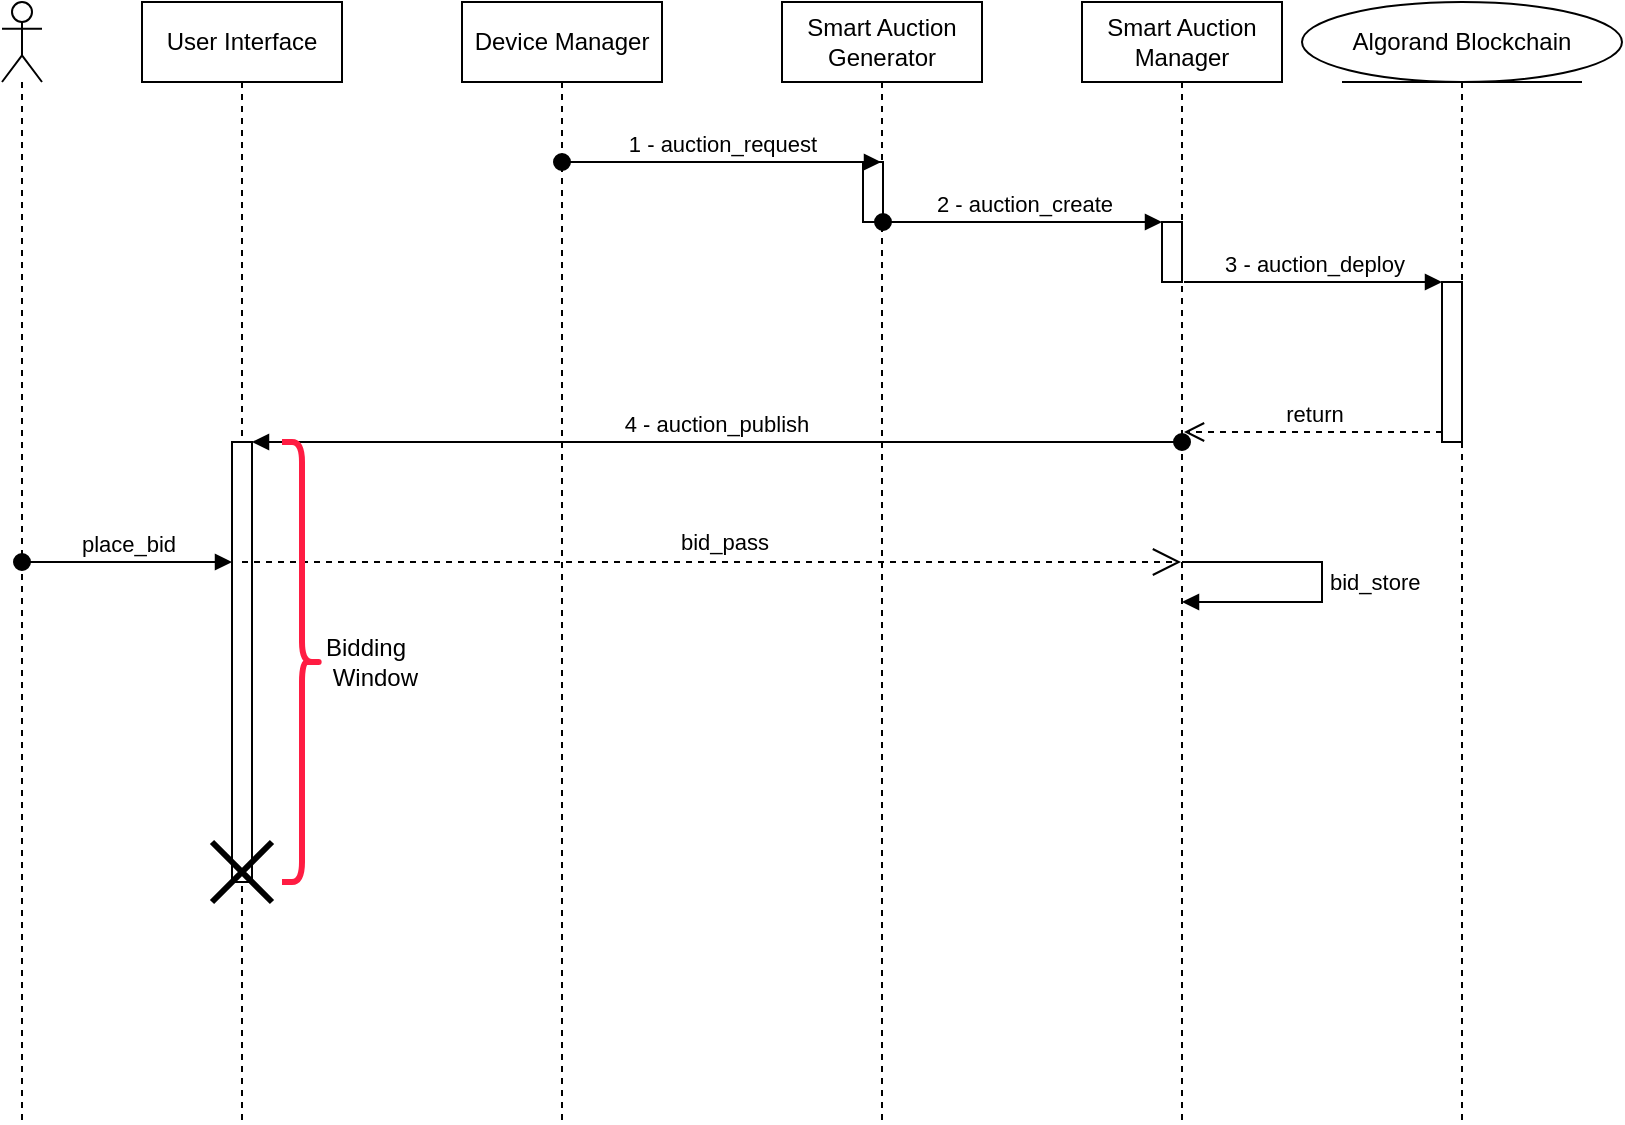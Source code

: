 <mxfile version="21.2.9" type="github">
  <diagram name="Pagina-1" id="DZtC7V4ZbZOl91H6jhJw">
    <mxGraphModel dx="838" dy="663" grid="1" gridSize="10" guides="1" tooltips="1" connect="1" arrows="1" fold="1" page="1" pageScale="1" pageWidth="827" pageHeight="1169" math="0" shadow="0">
      <root>
        <mxCell id="0" />
        <mxCell id="1" parent="0" />
        <mxCell id="v9cwIrvtGYx73TXp7SWS-9" value="" style="shape=umlLifeline;perimeter=lifelinePerimeter;whiteSpace=wrap;html=1;container=1;dropTarget=0;collapsible=0;recursiveResize=0;outlineConnect=0;portConstraint=eastwest;newEdgeStyle={&quot;edgeStyle&quot;:&quot;elbowEdgeStyle&quot;,&quot;elbow&quot;:&quot;vertical&quot;,&quot;curved&quot;:0,&quot;rounded&quot;:0};participant=umlActor;" vertex="1" parent="1">
          <mxGeometry x="10" y="40" width="20" height="560" as="geometry" />
        </mxCell>
        <mxCell id="v9cwIrvtGYx73TXp7SWS-10" value="User Interface" style="shape=umlLifeline;perimeter=lifelinePerimeter;whiteSpace=wrap;html=1;container=1;dropTarget=0;collapsible=0;recursiveResize=0;outlineConnect=0;portConstraint=eastwest;newEdgeStyle={&quot;edgeStyle&quot;:&quot;elbowEdgeStyle&quot;,&quot;elbow&quot;:&quot;vertical&quot;,&quot;curved&quot;:0,&quot;rounded&quot;:0};" vertex="1" parent="1">
          <mxGeometry x="80" y="40" width="100" height="560" as="geometry" />
        </mxCell>
        <mxCell id="v9cwIrvtGYx73TXp7SWS-32" value="" style="html=1;points=[];perimeter=orthogonalPerimeter;outlineConnect=0;targetShapes=umlLifeline;portConstraint=eastwest;newEdgeStyle={&quot;edgeStyle&quot;:&quot;elbowEdgeStyle&quot;,&quot;elbow&quot;:&quot;vertical&quot;,&quot;curved&quot;:0,&quot;rounded&quot;:0};" vertex="1" parent="v9cwIrvtGYx73TXp7SWS-10">
          <mxGeometry x="45" y="220" width="10" height="220" as="geometry" />
        </mxCell>
        <mxCell id="v9cwIrvtGYx73TXp7SWS-41" value="" style="shape=umlDestroy;whiteSpace=wrap;html=1;strokeWidth=3;targetShapes=umlLifeline;" vertex="1" parent="v9cwIrvtGYx73TXp7SWS-10">
          <mxGeometry x="35" y="420" width="30" height="30" as="geometry" />
        </mxCell>
        <mxCell id="v9cwIrvtGYx73TXp7SWS-11" value="Device Manager" style="shape=umlLifeline;perimeter=lifelinePerimeter;whiteSpace=wrap;html=1;container=1;dropTarget=0;collapsible=0;recursiveResize=0;outlineConnect=0;portConstraint=eastwest;newEdgeStyle={&quot;edgeStyle&quot;:&quot;elbowEdgeStyle&quot;,&quot;elbow&quot;:&quot;vertical&quot;,&quot;curved&quot;:0,&quot;rounded&quot;:0};" vertex="1" parent="1">
          <mxGeometry x="240" y="40" width="100" height="560" as="geometry" />
        </mxCell>
        <mxCell id="v9cwIrvtGYx73TXp7SWS-12" value="Smart Auction Generator" style="shape=umlLifeline;perimeter=lifelinePerimeter;whiteSpace=wrap;html=1;container=1;dropTarget=0;collapsible=0;recursiveResize=0;outlineConnect=0;portConstraint=eastwest;newEdgeStyle={&quot;edgeStyle&quot;:&quot;elbowEdgeStyle&quot;,&quot;elbow&quot;:&quot;vertical&quot;,&quot;curved&quot;:0,&quot;rounded&quot;:0};" vertex="1" parent="1">
          <mxGeometry x="400" y="40" width="100" height="560" as="geometry" />
        </mxCell>
        <mxCell id="v9cwIrvtGYx73TXp7SWS-21" value="" style="html=1;points=[];perimeter=orthogonalPerimeter;outlineConnect=0;targetShapes=umlLifeline;portConstraint=eastwest;newEdgeStyle={&quot;edgeStyle&quot;:&quot;elbowEdgeStyle&quot;,&quot;elbow&quot;:&quot;vertical&quot;,&quot;curved&quot;:0,&quot;rounded&quot;:0};" vertex="1" parent="v9cwIrvtGYx73TXp7SWS-12">
          <mxGeometry x="40.5" y="80" width="10" height="30" as="geometry" />
        </mxCell>
        <mxCell id="v9cwIrvtGYx73TXp7SWS-13" value="Smart Auction Manager" style="shape=umlLifeline;perimeter=lifelinePerimeter;whiteSpace=wrap;html=1;container=1;dropTarget=0;collapsible=0;recursiveResize=0;outlineConnect=0;portConstraint=eastwest;newEdgeStyle={&quot;edgeStyle&quot;:&quot;elbowEdgeStyle&quot;,&quot;elbow&quot;:&quot;vertical&quot;,&quot;curved&quot;:0,&quot;rounded&quot;:0};" vertex="1" parent="1">
          <mxGeometry x="550" y="40" width="100" height="560" as="geometry" />
        </mxCell>
        <mxCell id="v9cwIrvtGYx73TXp7SWS-25" value="" style="html=1;points=[];perimeter=orthogonalPerimeter;outlineConnect=0;targetShapes=umlLifeline;portConstraint=eastwest;newEdgeStyle={&quot;edgeStyle&quot;:&quot;elbowEdgeStyle&quot;,&quot;elbow&quot;:&quot;vertical&quot;,&quot;curved&quot;:0,&quot;rounded&quot;:0};" vertex="1" parent="v9cwIrvtGYx73TXp7SWS-13">
          <mxGeometry x="40" y="110" width="10" height="30" as="geometry" />
        </mxCell>
        <mxCell id="v9cwIrvtGYx73TXp7SWS-26" value="2 - auction_create" style="html=1;verticalAlign=bottom;startArrow=oval;endArrow=block;startSize=8;edgeStyle=elbowEdgeStyle;elbow=vertical;curved=0;rounded=0;" edge="1" parent="v9cwIrvtGYx73TXp7SWS-13" target="v9cwIrvtGYx73TXp7SWS-25">
          <mxGeometry relative="1" as="geometry">
            <mxPoint x="-99.5" y="110" as="sourcePoint" />
            <mxPoint x="60.5" y="110" as="targetPoint" />
            <Array as="points">
              <mxPoint x="-29.5" y="110" />
              <mxPoint x="0.5" y="130" />
            </Array>
          </mxGeometry>
        </mxCell>
        <mxCell id="v9cwIrvtGYx73TXp7SWS-14" value="Algorand Blockchain" style="shape=umlLifeline;perimeter=lifelinePerimeter;whiteSpace=wrap;html=1;container=1;dropTarget=0;collapsible=0;recursiveResize=0;outlineConnect=0;portConstraint=eastwest;newEdgeStyle={&quot;edgeStyle&quot;:&quot;elbowEdgeStyle&quot;,&quot;elbow&quot;:&quot;vertical&quot;,&quot;curved&quot;:0,&quot;rounded&quot;:0};participant=umlEntity;" vertex="1" parent="1">
          <mxGeometry x="660" y="40" width="160" height="560" as="geometry" />
        </mxCell>
        <mxCell id="v9cwIrvtGYx73TXp7SWS-27" value="" style="html=1;points=[];perimeter=orthogonalPerimeter;outlineConnect=0;targetShapes=umlLifeline;portConstraint=eastwest;newEdgeStyle={&quot;edgeStyle&quot;:&quot;elbowEdgeStyle&quot;,&quot;elbow&quot;:&quot;vertical&quot;,&quot;curved&quot;:0,&quot;rounded&quot;:0};" vertex="1" parent="v9cwIrvtGYx73TXp7SWS-14">
          <mxGeometry x="70" y="140" width="10" height="80" as="geometry" />
        </mxCell>
        <mxCell id="v9cwIrvtGYx73TXp7SWS-28" value="3 - auction_deploy" style="html=1;verticalAlign=bottom;endArrow=block;edgeStyle=elbowEdgeStyle;elbow=vertical;curved=0;rounded=0;" edge="1" target="v9cwIrvtGYx73TXp7SWS-27" parent="v9cwIrvtGYx73TXp7SWS-14">
          <mxGeometry relative="1" as="geometry">
            <mxPoint x="-59" y="140" as="sourcePoint" />
          </mxGeometry>
        </mxCell>
        <mxCell id="v9cwIrvtGYx73TXp7SWS-29" value="return" style="html=1;verticalAlign=bottom;endArrow=open;dashed=1;endSize=8;edgeStyle=elbowEdgeStyle;elbow=vertical;curved=0;rounded=0;" edge="1" source="v9cwIrvtGYx73TXp7SWS-27" parent="v9cwIrvtGYx73TXp7SWS-14">
          <mxGeometry relative="1" as="geometry">
            <mxPoint x="-59" y="215" as="targetPoint" />
          </mxGeometry>
        </mxCell>
        <mxCell id="v9cwIrvtGYx73TXp7SWS-22" value="1 - auction_request" style="html=1;verticalAlign=bottom;startArrow=oval;endArrow=block;startSize=8;edgeStyle=elbowEdgeStyle;elbow=vertical;curved=0;rounded=0;" edge="1" target="v9cwIrvtGYx73TXp7SWS-12" parent="1" source="v9cwIrvtGYx73TXp7SWS-11">
          <mxGeometry relative="1" as="geometry">
            <mxPoint x="350" y="120" as="sourcePoint" />
            <mxPoint x="510" y="120" as="targetPoint" />
            <Array as="points">
              <mxPoint x="360" y="120" />
              <mxPoint x="390" y="140" />
            </Array>
          </mxGeometry>
        </mxCell>
        <mxCell id="v9cwIrvtGYx73TXp7SWS-35" value="4 - auction_publish" style="html=1;verticalAlign=bottom;startArrow=oval;startFill=1;endArrow=block;startSize=8;edgeStyle=elbowEdgeStyle;elbow=vertical;curved=0;rounded=0;" edge="1" parent="1" target="v9cwIrvtGYx73TXp7SWS-32">
          <mxGeometry x="0.002" width="60" relative="1" as="geometry">
            <mxPoint x="600" y="260" as="sourcePoint" />
            <mxPoint x="460" y="250" as="targetPoint" />
            <mxPoint as="offset" />
          </mxGeometry>
        </mxCell>
        <mxCell id="v9cwIrvtGYx73TXp7SWS-37" value="place_bid" style="html=1;verticalAlign=bottom;startArrow=oval;startFill=1;endArrow=block;startSize=8;edgeStyle=elbowEdgeStyle;elbow=vertical;curved=0;rounded=0;" edge="1" parent="1" source="v9cwIrvtGYx73TXp7SWS-9" target="v9cwIrvtGYx73TXp7SWS-32">
          <mxGeometry width="60" relative="1" as="geometry">
            <mxPoint x="400" y="330" as="sourcePoint" />
            <mxPoint x="120" y="320" as="targetPoint" />
            <Array as="points">
              <mxPoint x="120" y="320" />
            </Array>
          </mxGeometry>
        </mxCell>
        <mxCell id="v9cwIrvtGYx73TXp7SWS-38" value="bid_pass" style="endArrow=open;endSize=12;dashed=1;html=1;rounded=0;" edge="1" parent="1" source="v9cwIrvtGYx73TXp7SWS-10" target="v9cwIrvtGYx73TXp7SWS-13">
          <mxGeometry x="0.023" y="10" width="160" relative="1" as="geometry">
            <mxPoint x="350" y="330" as="sourcePoint" />
            <mxPoint x="510" y="330" as="targetPoint" />
            <Array as="points">
              <mxPoint x="370" y="320" />
            </Array>
            <mxPoint x="1" as="offset" />
          </mxGeometry>
        </mxCell>
        <mxCell id="v9cwIrvtGYx73TXp7SWS-40" value="bid_store" style="html=1;align=left;spacingLeft=2;endArrow=block;rounded=0;edgeStyle=orthogonalEdgeStyle;curved=0;rounded=0;" edge="1" target="v9cwIrvtGYx73TXp7SWS-13" parent="1" source="v9cwIrvtGYx73TXp7SWS-13">
          <mxGeometry relative="1" as="geometry">
            <mxPoint x="420" y="310" as="sourcePoint" />
            <Array as="points">
              <mxPoint x="670" y="320" />
              <mxPoint x="670" y="340" />
            </Array>
          </mxGeometry>
        </mxCell>
        <mxCell id="v9cwIrvtGYx73TXp7SWS-42" value="Bidding &amp;nbsp;Window" style="shape=curlyBracket;whiteSpace=wrap;html=1;rounded=1;flipH=1;labelPosition=right;verticalLabelPosition=middle;align=left;verticalAlign=middle;size=0.5;fillColor=#f8cecc;strokeColor=#FF1C42;strokeWidth=3;" vertex="1" parent="1">
          <mxGeometry x="150" y="260" width="20" height="220" as="geometry" />
        </mxCell>
      </root>
    </mxGraphModel>
  </diagram>
</mxfile>
